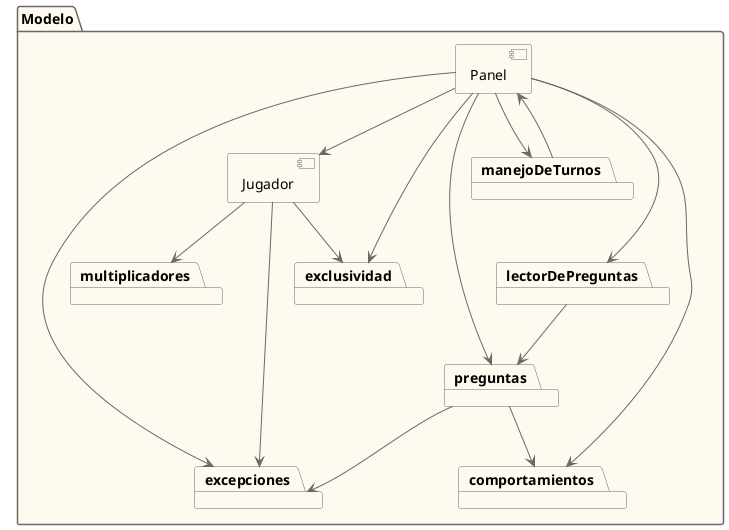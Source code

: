 @startuml

skinparam backgroundColor white

skinparam package {
BackgroundColor FloralWhite
ArrowColor DimGray
BorderColor DimGray
}
skinparam component {
BackgroundColor FloralWhite
ArrowColor DimGray
BorderColor DimGray
}

package "Modelo" {
[Panel]
[Jugador]
package comportamientos
package excepciones
package exclusividad
package manejoDeTurnos
package multiplicadores
package preguntas
package lectorDePreguntas

Panel --> Jugador
Panel --> comportamientos
Panel --> exclusividad
Panel --> manejoDeTurnos
manejoDeTurnos --> Panel
Panel --> excepciones
Panel ----> preguntas
Panel --> lectorDePreguntas

preguntas --> excepciones
lectorDePreguntas --> preguntas
preguntas --> comportamientos

Jugador --> multiplicadores
Jugador --> excepciones
Jugador --> exclusividad
}

@enduml